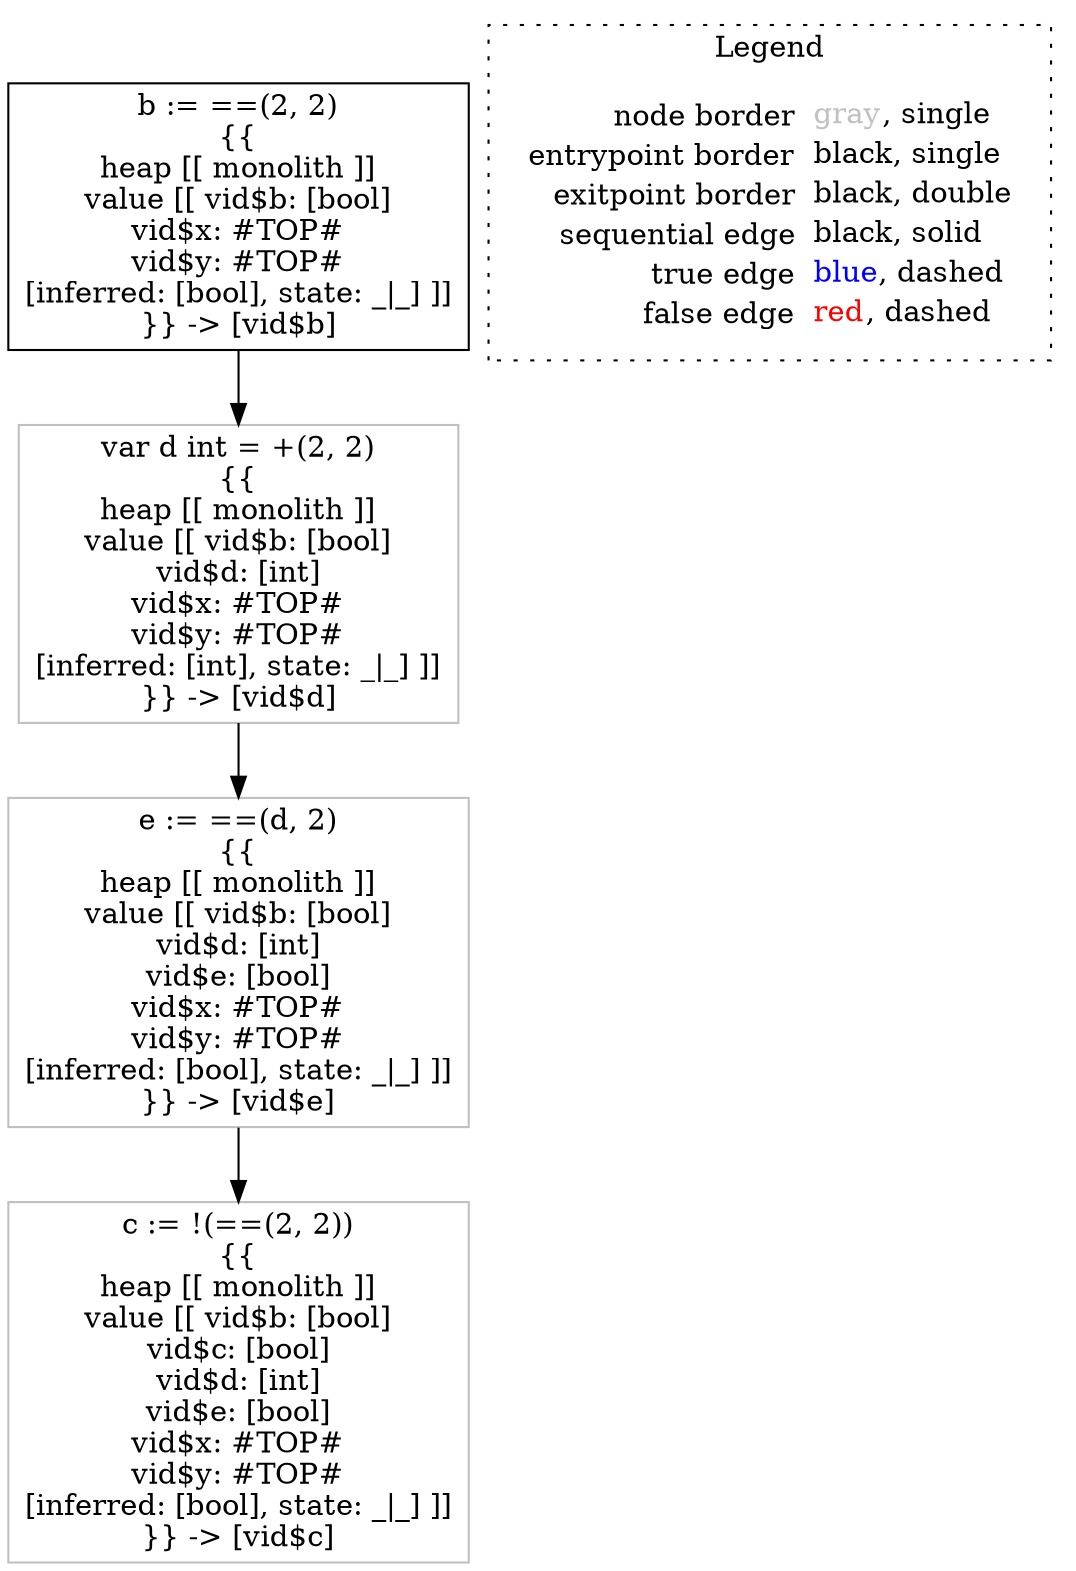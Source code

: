 digraph {
	"node0" [shape="rect",color="black",label=<b := ==(2, 2)<BR/>{{<BR/>heap [[ monolith ]]<BR/>value [[ vid$b: [bool]<BR/>vid$x: #TOP#<BR/>vid$y: #TOP#<BR/>[inferred: [bool], state: _|_] ]]<BR/>}} -&gt; [vid$b]>];
	"node1" [shape="rect",color="gray",label=<e := ==(d, 2)<BR/>{{<BR/>heap [[ monolith ]]<BR/>value [[ vid$b: [bool]<BR/>vid$d: [int]<BR/>vid$e: [bool]<BR/>vid$x: #TOP#<BR/>vid$y: #TOP#<BR/>[inferred: [bool], state: _|_] ]]<BR/>}} -&gt; [vid$e]>];
	"node2" [shape="rect",color="gray",label=<c := !(==(2, 2))<BR/>{{<BR/>heap [[ monolith ]]<BR/>value [[ vid$b: [bool]<BR/>vid$c: [bool]<BR/>vid$d: [int]<BR/>vid$e: [bool]<BR/>vid$x: #TOP#<BR/>vid$y: #TOP#<BR/>[inferred: [bool], state: _|_] ]]<BR/>}} -&gt; [vid$c]>];
	"node3" [shape="rect",color="gray",label=<var d int = +(2, 2)<BR/>{{<BR/>heap [[ monolith ]]<BR/>value [[ vid$b: [bool]<BR/>vid$d: [int]<BR/>vid$x: #TOP#<BR/>vid$y: #TOP#<BR/>[inferred: [int], state: _|_] ]]<BR/>}} -&gt; [vid$d]>];
	"node1" -> "node2" [color="black"];
	"node3" -> "node1" [color="black"];
	"node0" -> "node3" [color="black"];
subgraph cluster_legend {
	label="Legend";
	style=dotted;
	node [shape=plaintext];
	"legend" [label=<<table border="0" cellpadding="2" cellspacing="0" cellborder="0"><tr><td align="right">node border&nbsp;</td><td align="left"><font color="gray">gray</font>, single</td></tr><tr><td align="right">entrypoint border&nbsp;</td><td align="left"><font color="black">black</font>, single</td></tr><tr><td align="right">exitpoint border&nbsp;</td><td align="left"><font color="black">black</font>, double</td></tr><tr><td align="right">sequential edge&nbsp;</td><td align="left"><font color="black">black</font>, solid</td></tr><tr><td align="right">true edge&nbsp;</td><td align="left"><font color="blue">blue</font>, dashed</td></tr><tr><td align="right">false edge&nbsp;</td><td align="left"><font color="red">red</font>, dashed</td></tr></table>>];
}

}
